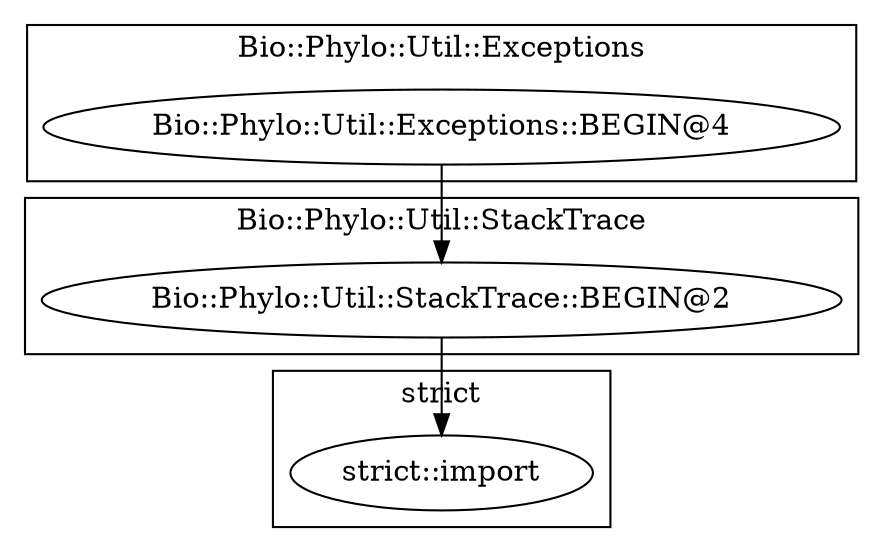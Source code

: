 digraph {
graph [overlap=false]
subgraph cluster_Bio_Phylo_Util_Exceptions {
	label="Bio::Phylo::Util::Exceptions";
	"Bio::Phylo::Util::Exceptions::BEGIN@4";
}
subgraph cluster_Bio_Phylo_Util_StackTrace {
	label="Bio::Phylo::Util::StackTrace";
	"Bio::Phylo::Util::StackTrace::BEGIN@2";
}
subgraph cluster_strict {
	label="strict";
	"strict::import";
}
"Bio::Phylo::Util::Exceptions::BEGIN@4" -> "Bio::Phylo::Util::StackTrace::BEGIN@2";
"Bio::Phylo::Util::StackTrace::BEGIN@2" -> "strict::import";
}
